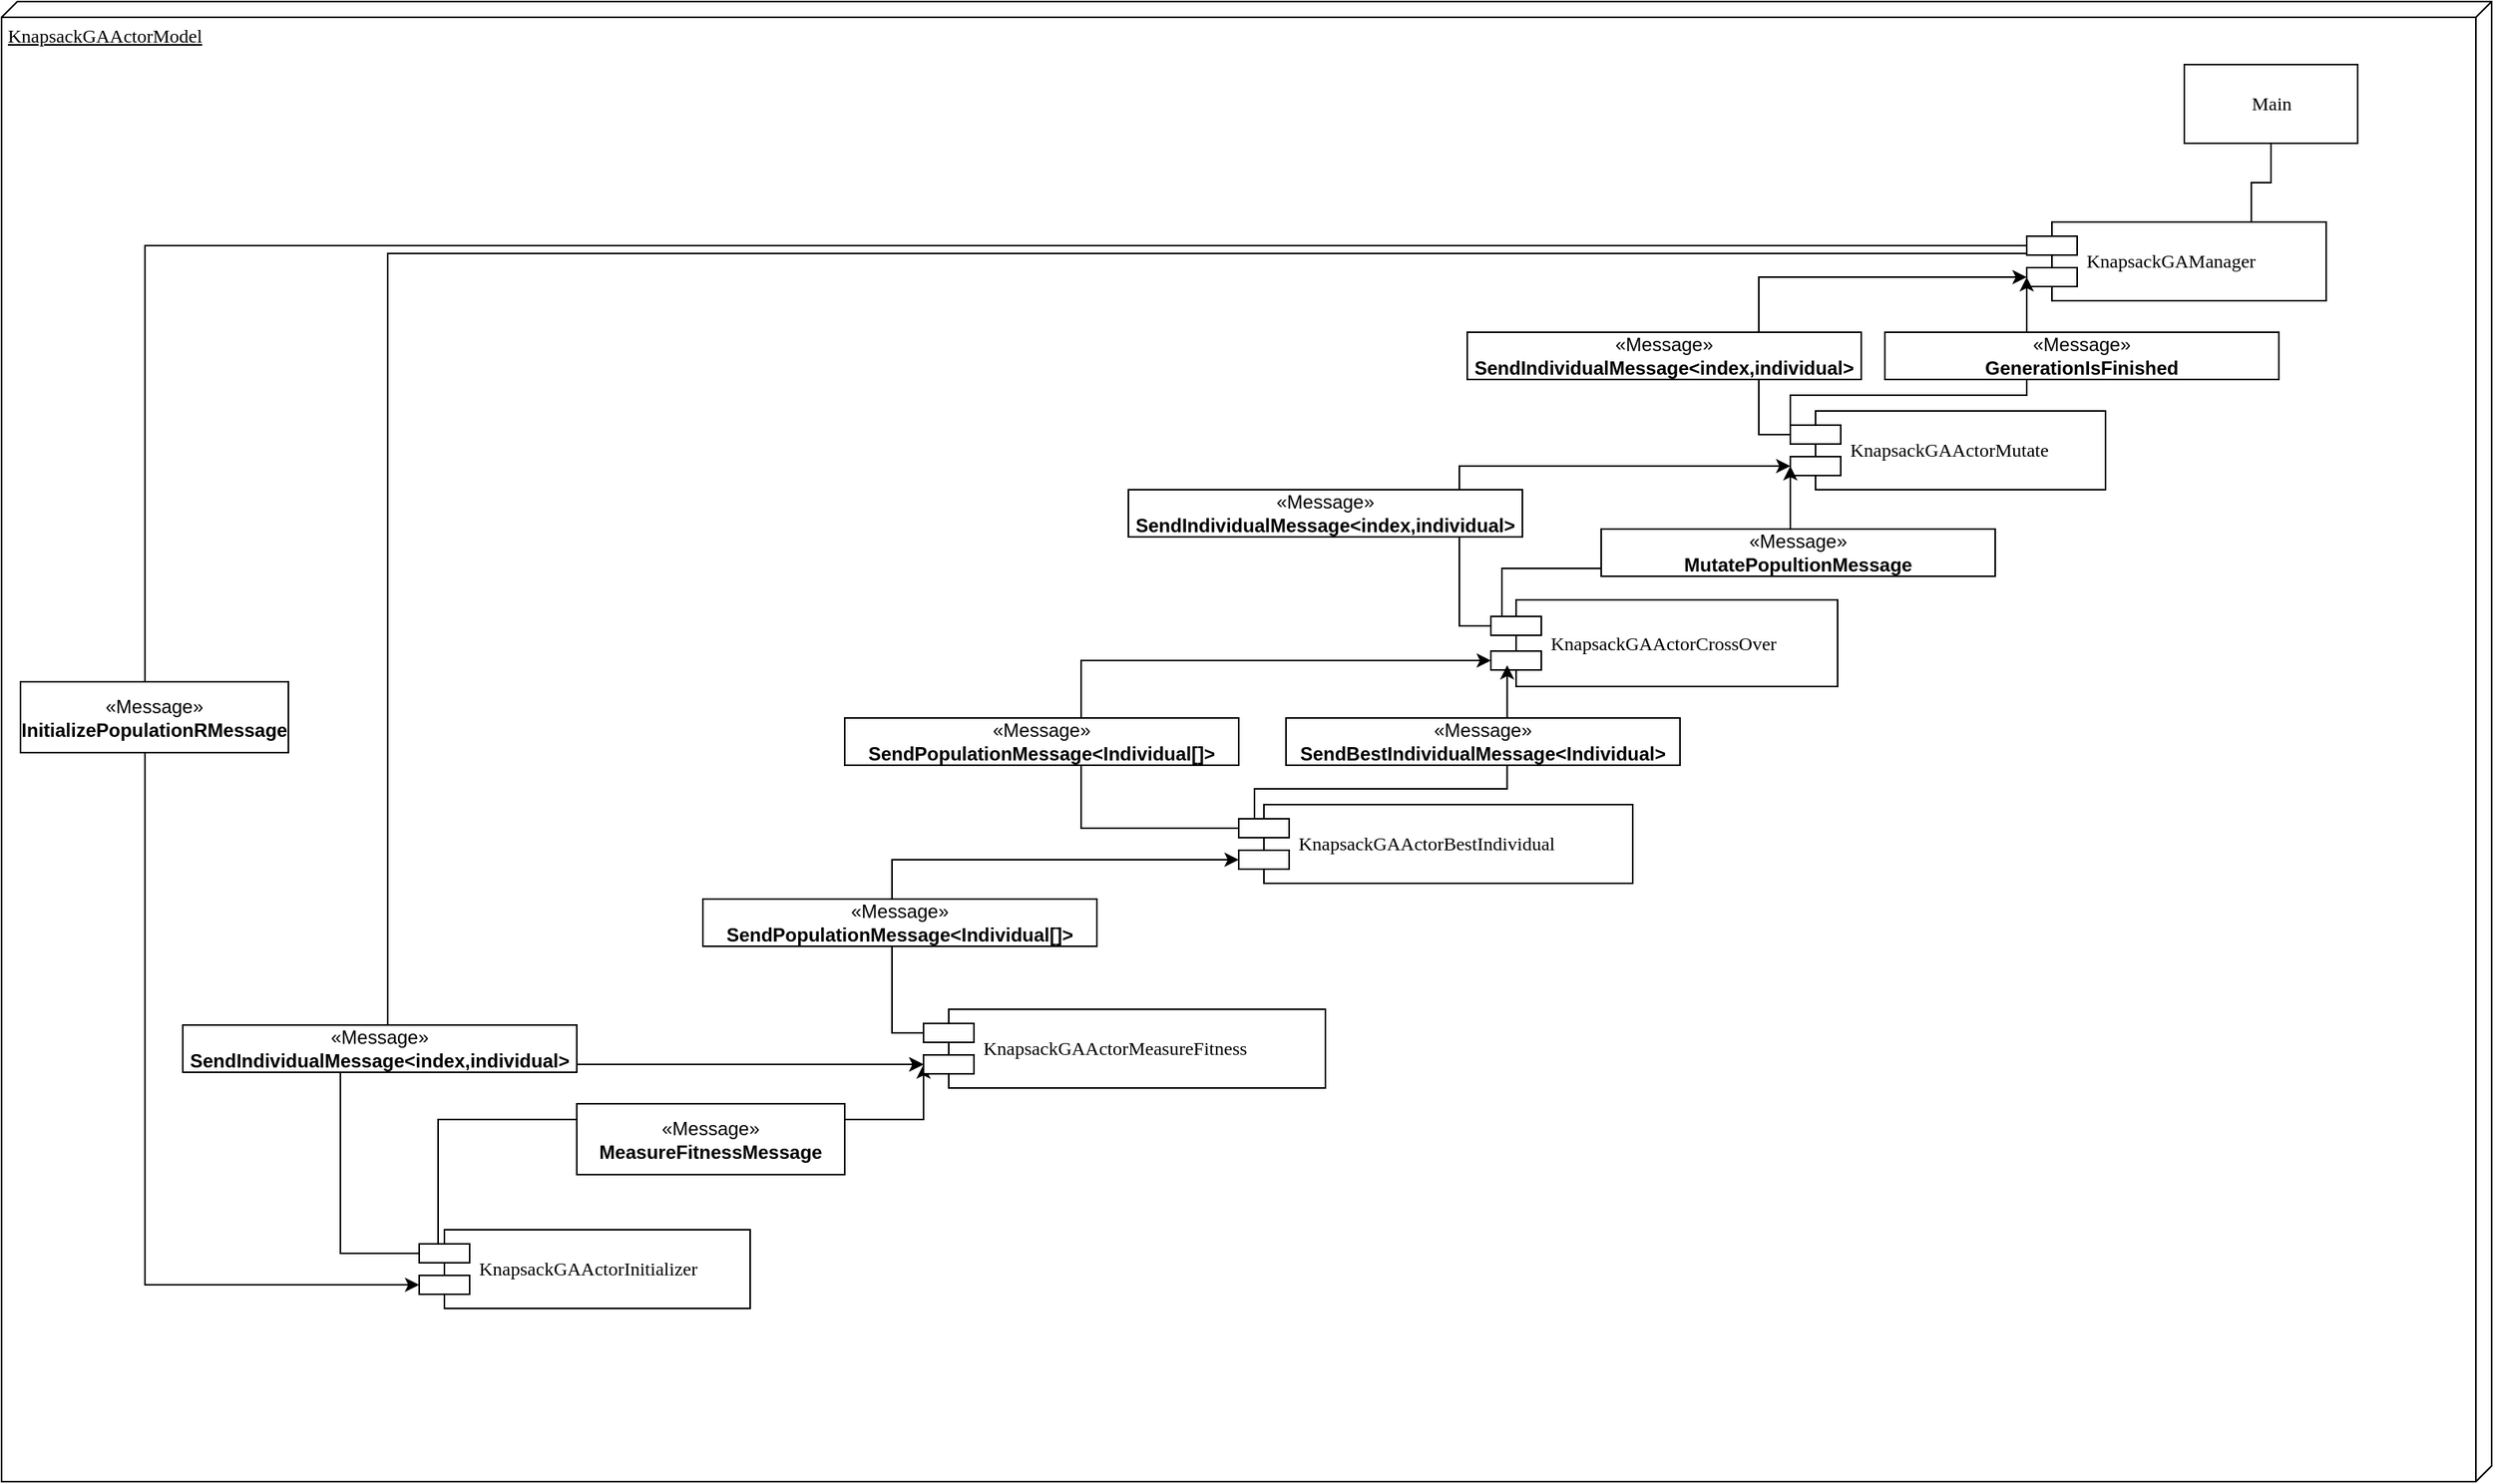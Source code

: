 <mxfile version="22.1.3" type="device">
  <diagram name="Page-1" id="5f0bae14-7c28-e335-631c-24af17079c00">
    <mxGraphModel dx="1657" dy="637" grid="0" gridSize="10" guides="1" tooltips="1" connect="1" arrows="1" fold="1" page="0" pageScale="1" pageWidth="1100" pageHeight="850" background="none" math="0" shadow="0">
      <root>
        <mxCell id="0" />
        <mxCell id="1" parent="0" />
        <mxCell id="39150e848f15840c-1" value="KnapsackGAActorModel" style="verticalAlign=top;align=left;spacingTop=8;spacingLeft=2;spacingRight=12;shape=cube;size=10;direction=south;fontStyle=4;html=1;rounded=0;shadow=0;comic=0;labelBackgroundColor=none;strokeWidth=1;fontFamily=Verdana;fontSize=12" parent="1" vertex="1">
          <mxGeometry x="-195" y="90" width="1580" height="940" as="geometry" />
        </mxCell>
        <mxCell id="39150e848f15840c-4" value="Main" style="html=1;rounded=0;shadow=0;comic=0;labelBackgroundColor=none;strokeWidth=1;fontFamily=Verdana;fontSize=12;align=center;" parent="1" vertex="1">
          <mxGeometry x="1190" y="130" width="110" height="50" as="geometry" />
        </mxCell>
        <mxCell id="ggJ8VVT-QNIgYPawVBMV-8" style="edgeStyle=orthogonalEdgeStyle;rounded=0;orthogonalLoop=1;jettySize=auto;html=1;exitX=0.75;exitY=0;exitDx=0;exitDy=0;entryX=0.5;entryY=1;entryDx=0;entryDy=0;endArrow=none;endFill=0;" edge="1" parent="1" source="39150e848f15840c-5" target="39150e848f15840c-4">
          <mxGeometry relative="1" as="geometry" />
        </mxCell>
        <mxCell id="ggJ8VVT-QNIgYPawVBMV-18" style="edgeStyle=orthogonalEdgeStyle;rounded=0;orthogonalLoop=1;jettySize=auto;html=1;exitX=0;exitY=0.3;exitDx=0;exitDy=0;entryX=0;entryY=0.7;entryDx=0;entryDy=0;" edge="1" parent="1" source="39150e848f15840c-5" target="T32Lro_N3GrEsgApjSWy-5">
          <mxGeometry relative="1" as="geometry">
            <Array as="points">
              <mxPoint x="1090" y="250" />
              <mxPoint x="50" y="250" />
              <mxPoint x="50" y="765" />
            </Array>
          </mxGeometry>
        </mxCell>
        <mxCell id="ggJ8VVT-QNIgYPawVBMV-41" style="edgeStyle=orthogonalEdgeStyle;rounded=0;orthogonalLoop=1;jettySize=auto;html=1;exitX=0;exitY=0.3;exitDx=0;exitDy=0;entryX=0;entryY=0.7;entryDx=0;entryDy=0;" edge="1" parent="1" source="39150e848f15840c-5" target="T32Lro_N3GrEsgApjSWy-1">
          <mxGeometry relative="1" as="geometry">
            <Array as="points">
              <mxPoint x="-104" y="245" />
              <mxPoint x="-104" y="905" />
            </Array>
          </mxGeometry>
        </mxCell>
        <mxCell id="39150e848f15840c-5" value="KnapsackGAManager" style="shape=component;align=left;spacingLeft=36;rounded=0;shadow=0;comic=0;labelBackgroundColor=none;strokeWidth=1;fontFamily=Verdana;fontSize=12;html=1;" parent="1" vertex="1">
          <mxGeometry x="1090" y="230" width="190" height="50" as="geometry" />
        </mxCell>
        <mxCell id="ggJ8VVT-QNIgYPawVBMV-19" style="edgeStyle=orthogonalEdgeStyle;rounded=0;orthogonalLoop=1;jettySize=auto;html=1;exitX=0;exitY=0.3;exitDx=0;exitDy=0;entryX=0;entryY=0.7;entryDx=0;entryDy=0;" edge="1" parent="1" source="T32Lro_N3GrEsgApjSWy-1" target="T32Lro_N3GrEsgApjSWy-5">
          <mxGeometry relative="1" as="geometry">
            <Array as="points">
              <mxPoint x="20" y="885" />
              <mxPoint x="20" y="765" />
            </Array>
          </mxGeometry>
        </mxCell>
        <mxCell id="ggJ8VVT-QNIgYPawVBMV-23" style="edgeStyle=orthogonalEdgeStyle;rounded=0;orthogonalLoop=1;jettySize=auto;html=1;exitX=0;exitY=0.3;exitDx=0;exitDy=0;entryX=0;entryY=0.7;entryDx=0;entryDy=0;" edge="1" parent="1" source="T32Lro_N3GrEsgApjSWy-1" target="T32Lro_N3GrEsgApjSWy-5">
          <mxGeometry relative="1" as="geometry">
            <Array as="points">
              <mxPoint x="82" y="885" />
              <mxPoint x="82" y="800" />
              <mxPoint x="390" y="800" />
            </Array>
          </mxGeometry>
        </mxCell>
        <mxCell id="T32Lro_N3GrEsgApjSWy-1" value="KnapsackGAActorInitializer" style="shape=component;align=left;spacingLeft=36;rounded=0;shadow=0;comic=0;labelBackgroundColor=none;strokeWidth=1;fontFamily=Verdana;fontSize=12;html=1;" parent="1" vertex="1">
          <mxGeometry x="70" y="870" width="210" height="50" as="geometry" />
        </mxCell>
        <mxCell id="ggJ8VVT-QNIgYPawVBMV-34" style="edgeStyle=orthogonalEdgeStyle;rounded=0;orthogonalLoop=1;jettySize=auto;html=1;exitX=0;exitY=0.3;exitDx=0;exitDy=0;entryX=0;entryY=0.7;entryDx=0;entryDy=0;" edge="1" parent="1" source="T32Lro_N3GrEsgApjSWy-2" target="39150e848f15840c-5">
          <mxGeometry relative="1" as="geometry" />
        </mxCell>
        <mxCell id="ggJ8VVT-QNIgYPawVBMV-36" style="edgeStyle=orthogonalEdgeStyle;rounded=0;orthogonalLoop=1;jettySize=auto;html=1;exitX=0;exitY=0.3;exitDx=0;exitDy=0;entryX=0;entryY=0.7;entryDx=0;entryDy=0;" edge="1" parent="1" source="T32Lro_N3GrEsgApjSWy-2" target="39150e848f15840c-5">
          <mxGeometry relative="1" as="geometry">
            <Array as="points">
              <mxPoint x="940" y="340" />
              <mxPoint x="1090" y="340" />
            </Array>
          </mxGeometry>
        </mxCell>
        <mxCell id="T32Lro_N3GrEsgApjSWy-2" value="KnapsackGAActorMutate" style="shape=component;align=left;spacingLeft=36;rounded=0;shadow=0;comic=0;labelBackgroundColor=none;strokeWidth=1;fontFamily=Verdana;fontSize=12;html=1;" parent="1" vertex="1">
          <mxGeometry x="940" y="350" width="200" height="50" as="geometry" />
        </mxCell>
        <mxCell id="ggJ8VVT-QNIgYPawVBMV-32" style="edgeStyle=orthogonalEdgeStyle;rounded=0;orthogonalLoop=1;jettySize=auto;html=1;exitX=0;exitY=0.3;exitDx=0;exitDy=0;entryX=0;entryY=0.7;entryDx=0;entryDy=0;" edge="1" parent="1" source="T32Lro_N3GrEsgApjSWy-3" target="T32Lro_N3GrEsgApjSWy-2">
          <mxGeometry relative="1" as="geometry">
            <Array as="points">
              <mxPoint x="757" y="487" />
              <mxPoint x="757" y="450" />
              <mxPoint x="940" y="450" />
            </Array>
          </mxGeometry>
        </mxCell>
        <mxCell id="ggJ8VVT-QNIgYPawVBMV-39" style="edgeStyle=orthogonalEdgeStyle;rounded=0;orthogonalLoop=1;jettySize=auto;html=1;exitX=0;exitY=0.3;exitDx=0;exitDy=0;entryX=0;entryY=0.7;entryDx=0;entryDy=0;" edge="1" parent="1" source="T32Lro_N3GrEsgApjSWy-3" target="T32Lro_N3GrEsgApjSWy-2">
          <mxGeometry relative="1" as="geometry" />
        </mxCell>
        <mxCell id="T32Lro_N3GrEsgApjSWy-3" value="KnapsackGAActorCrossOver" style="shape=component;align=left;spacingLeft=36;rounded=0;shadow=0;comic=0;labelBackgroundColor=none;strokeWidth=1;fontFamily=Verdana;fontSize=12;html=1;" parent="1" vertex="1">
          <mxGeometry x="750" y="470" width="220" height="55" as="geometry" />
        </mxCell>
        <mxCell id="ggJ8VVT-QNIgYPawVBMV-27" style="edgeStyle=orthogonalEdgeStyle;rounded=0;orthogonalLoop=1;jettySize=auto;html=1;exitX=0;exitY=0.3;exitDx=0;exitDy=0;entryX=0;entryY=0.7;entryDx=0;entryDy=0;" edge="1" parent="1" source="T32Lro_N3GrEsgApjSWy-4" target="T32Lro_N3GrEsgApjSWy-3">
          <mxGeometry relative="1" as="geometry">
            <Array as="points">
              <mxPoint x="490" y="615" />
              <mxPoint x="490" y="509" />
            </Array>
          </mxGeometry>
        </mxCell>
        <mxCell id="ggJ8VVT-QNIgYPawVBMV-25" style="edgeStyle=orthogonalEdgeStyle;rounded=0;orthogonalLoop=1;jettySize=auto;html=1;exitX=0;exitY=0.3;exitDx=0;exitDy=0;entryX=0;entryY=0.7;entryDx=0;entryDy=0;" edge="1" parent="1" source="T32Lro_N3GrEsgApjSWy-5" target="T32Lro_N3GrEsgApjSWy-4">
          <mxGeometry relative="1" as="geometry" />
        </mxCell>
        <mxCell id="T32Lro_N3GrEsgApjSWy-5" value="KnapsackGAActorMeasureFitness" style="shape=component;align=left;spacingLeft=36;rounded=0;shadow=0;comic=0;labelBackgroundColor=none;strokeWidth=1;fontFamily=Verdana;fontSize=12;html=1;" parent="1" vertex="1">
          <mxGeometry x="390" y="730" width="255" height="50" as="geometry" />
        </mxCell>
        <mxCell id="T32Lro_N3GrEsgApjSWy-34" style="edgeStyle=orthogonalEdgeStyle;rounded=0;orthogonalLoop=1;jettySize=auto;html=1;exitX=0.5;exitY=1;exitDx=0;exitDy=0;" parent="1" edge="1">
          <mxGeometry relative="1" as="geometry">
            <mxPoint x="215" y="700" as="sourcePoint" />
            <mxPoint x="215" y="700" as="targetPoint" />
          </mxGeometry>
        </mxCell>
        <mxCell id="T32Lro_N3GrEsgApjSWy-37" value="«Message»&lt;br&gt;&lt;b&gt;SendIndividualMessage&amp;lt;index,individual&amp;gt;&lt;/b&gt;" style="html=1;whiteSpace=wrap;" parent="1" vertex="1">
          <mxGeometry x="-80" y="740" width="250" height="30" as="geometry" />
        </mxCell>
        <mxCell id="ggJ8VVT-QNIgYPawVBMV-6" value="«Message»&lt;br&gt;&lt;b&gt;SendIndividualMessage&amp;lt;index,individual&amp;gt;&lt;/b&gt;" style="html=1;whiteSpace=wrap;" vertex="1" parent="1">
          <mxGeometry x="520" y="400" width="250" height="30" as="geometry" />
        </mxCell>
        <mxCell id="ggJ8VVT-QNIgYPawVBMV-9" value="«Message»&lt;br&gt;&lt;b&gt;SendIndividualMessage&amp;lt;index,individual&amp;gt;&lt;/b&gt;" style="html=1;whiteSpace=wrap;" vertex="1" parent="1">
          <mxGeometry x="735" y="300" width="250" height="30" as="geometry" />
        </mxCell>
        <mxCell id="ggJ8VVT-QNIgYPawVBMV-11" value="«Message»&lt;br&gt;&lt;b&gt;MeasureFitnessMessage&lt;/b&gt;" style="html=1;whiteSpace=wrap;" vertex="1" parent="1">
          <mxGeometry x="170" y="790" width="170" height="45" as="geometry" />
        </mxCell>
        <mxCell id="ggJ8VVT-QNIgYPawVBMV-12" value="«Message»&lt;br&gt;&lt;b&gt;SendPopulationMessage&amp;lt;Individual[]&amp;gt;&lt;/b&gt;" style="html=1;whiteSpace=wrap;" vertex="1" parent="1">
          <mxGeometry x="250" y="660" width="250" height="30" as="geometry" />
        </mxCell>
        <mxCell id="ggJ8VVT-QNIgYPawVBMV-13" value="«Message»&lt;br&gt;&lt;b&gt;SendPopulationMessage&amp;lt;Individual[]&amp;gt;&lt;/b&gt;" style="html=1;whiteSpace=wrap;" vertex="1" parent="1">
          <mxGeometry x="340" y="545" width="250" height="30" as="geometry" />
        </mxCell>
        <mxCell id="ggJ8VVT-QNIgYPawVBMV-15" value="«Message»&lt;br&gt;&lt;b&gt;MutatePopultionMessage&lt;/b&gt;" style="html=1;whiteSpace=wrap;" vertex="1" parent="1">
          <mxGeometry x="820" y="425" width="250" height="30" as="geometry" />
        </mxCell>
        <mxCell id="ggJ8VVT-QNIgYPawVBMV-29" style="edgeStyle=orthogonalEdgeStyle;rounded=0;orthogonalLoop=1;jettySize=auto;html=1;exitX=0;exitY=0.3;exitDx=0;exitDy=0;entryX=0.047;entryY=0.754;entryDx=0;entryDy=0;entryPerimeter=0;" edge="1" parent="1" source="T32Lro_N3GrEsgApjSWy-4" target="T32Lro_N3GrEsgApjSWy-3">
          <mxGeometry relative="1" as="geometry">
            <Array as="points">
              <mxPoint x="600" y="615" />
              <mxPoint x="600" y="590" />
              <mxPoint x="760" y="590" />
            </Array>
          </mxGeometry>
        </mxCell>
        <mxCell id="ggJ8VVT-QNIgYPawVBMV-14" value="«Message»&lt;br&gt;&lt;b&gt;SendBestIndividualMessage&amp;lt;Individual&amp;gt;&lt;/b&gt;" style="html=1;whiteSpace=wrap;" vertex="1" parent="1">
          <mxGeometry x="620" y="545" width="250" height="30" as="geometry" />
        </mxCell>
        <mxCell id="T32Lro_N3GrEsgApjSWy-4" value="KnapsackGAActorBestIndividual" style="shape=component;align=left;spacingLeft=36;rounded=0;shadow=0;comic=0;labelBackgroundColor=none;strokeWidth=1;fontFamily=Verdana;fontSize=12;html=1;" parent="1" vertex="1">
          <mxGeometry x="590" y="600" width="250" height="50" as="geometry" />
        </mxCell>
        <mxCell id="ggJ8VVT-QNIgYPawVBMV-35" value="«Message»&lt;br&gt;&lt;b&gt;GenerationIsFinished&lt;/b&gt;" style="html=1;whiteSpace=wrap;" vertex="1" parent="1">
          <mxGeometry x="1000" y="300" width="250" height="30" as="geometry" />
        </mxCell>
        <mxCell id="T32Lro_N3GrEsgApjSWy-16" value="«Message»&lt;br&gt;&lt;b&gt;InitializePopulationRMessage&lt;/b&gt;" style="html=1;whiteSpace=wrap;" parent="1" vertex="1">
          <mxGeometry x="-183" y="522" width="170" height="45" as="geometry" />
        </mxCell>
      </root>
    </mxGraphModel>
  </diagram>
</mxfile>
